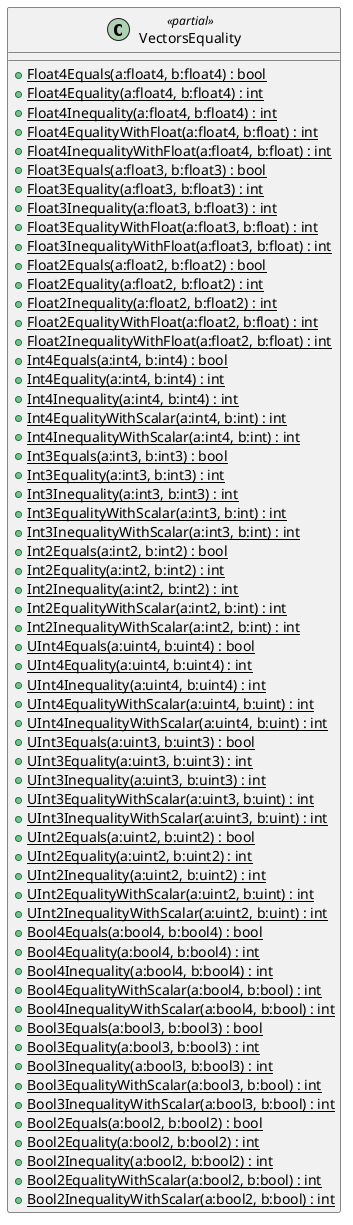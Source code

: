@startuml
class VectorsEquality <<partial>> {
    + {static} Float4Equals(a:float4, b:float4) : bool
    + {static} Float4Equality(a:float4, b:float4) : int
    + {static} Float4Inequality(a:float4, b:float4) : int
    + {static} Float4EqualityWithFloat(a:float4, b:float) : int
    + {static} Float4InequalityWithFloat(a:float4, b:float) : int
    + {static} Float3Equals(a:float3, b:float3) : bool
    + {static} Float3Equality(a:float3, b:float3) : int
    + {static} Float3Inequality(a:float3, b:float3) : int
    + {static} Float3EqualityWithFloat(a:float3, b:float) : int
    + {static} Float3InequalityWithFloat(a:float3, b:float) : int
    + {static} Float2Equals(a:float2, b:float2) : bool
    + {static} Float2Equality(a:float2, b:float2) : int
    + {static} Float2Inequality(a:float2, b:float2) : int
    + {static} Float2EqualityWithFloat(a:float2, b:float) : int
    + {static} Float2InequalityWithFloat(a:float2, b:float) : int
    + {static} Int4Equals(a:int4, b:int4) : bool
    + {static} Int4Equality(a:int4, b:int4) : int
    + {static} Int4Inequality(a:int4, b:int4) : int
    + {static} Int4EqualityWithScalar(a:int4, b:int) : int
    + {static} Int4InequalityWithScalar(a:int4, b:int) : int
    + {static} Int3Equals(a:int3, b:int3) : bool
    + {static} Int3Equality(a:int3, b:int3) : int
    + {static} Int3Inequality(a:int3, b:int3) : int
    + {static} Int3EqualityWithScalar(a:int3, b:int) : int
    + {static} Int3InequalityWithScalar(a:int3, b:int) : int
    + {static} Int2Equals(a:int2, b:int2) : bool
    + {static} Int2Equality(a:int2, b:int2) : int
    + {static} Int2Inequality(a:int2, b:int2) : int
    + {static} Int2EqualityWithScalar(a:int2, b:int) : int
    + {static} Int2InequalityWithScalar(a:int2, b:int) : int
    + {static} UInt4Equals(a:uint4, b:uint4) : bool
    + {static} UInt4Equality(a:uint4, b:uint4) : int
    + {static} UInt4Inequality(a:uint4, b:uint4) : int
    + {static} UInt4EqualityWithScalar(a:uint4, b:uint) : int
    + {static} UInt4InequalityWithScalar(a:uint4, b:uint) : int
    + {static} UInt3Equals(a:uint3, b:uint3) : bool
    + {static} UInt3Equality(a:uint3, b:uint3) : int
    + {static} UInt3Inequality(a:uint3, b:uint3) : int
    + {static} UInt3EqualityWithScalar(a:uint3, b:uint) : int
    + {static} UInt3InequalityWithScalar(a:uint3, b:uint) : int
    + {static} UInt2Equals(a:uint2, b:uint2) : bool
    + {static} UInt2Equality(a:uint2, b:uint2) : int
    + {static} UInt2Inequality(a:uint2, b:uint2) : int
    + {static} UInt2EqualityWithScalar(a:uint2, b:uint) : int
    + {static} UInt2InequalityWithScalar(a:uint2, b:uint) : int
    + {static} Bool4Equals(a:bool4, b:bool4) : bool
    + {static} Bool4Equality(a:bool4, b:bool4) : int
    + {static} Bool4Inequality(a:bool4, b:bool4) : int
    + {static} Bool4EqualityWithScalar(a:bool4, b:bool) : int
    + {static} Bool4InequalityWithScalar(a:bool4, b:bool) : int
    + {static} Bool3Equals(a:bool3, b:bool3) : bool
    + {static} Bool3Equality(a:bool3, b:bool3) : int
    + {static} Bool3Inequality(a:bool3, b:bool3) : int
    + {static} Bool3EqualityWithScalar(a:bool3, b:bool) : int
    + {static} Bool3InequalityWithScalar(a:bool3, b:bool) : int
    + {static} Bool2Equals(a:bool2, b:bool2) : bool
    + {static} Bool2Equality(a:bool2, b:bool2) : int
    + {static} Bool2Inequality(a:bool2, b:bool2) : int
    + {static} Bool2EqualityWithScalar(a:bool2, b:bool) : int
    + {static} Bool2InequalityWithScalar(a:bool2, b:bool) : int
}
@enduml
